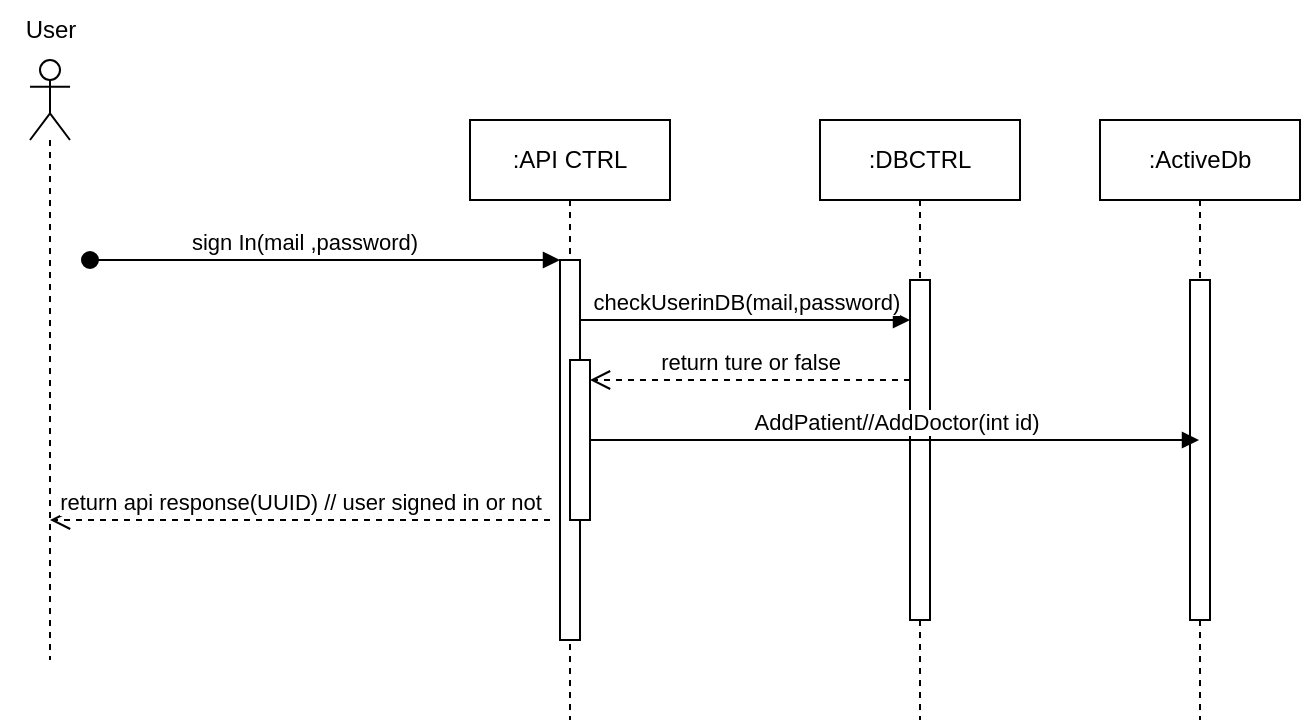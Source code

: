 <mxfile version="22.0.8" type="device">
  <diagram name="Page-1" id="2YBvvXClWsGukQMizWep">
    <mxGraphModel dx="614" dy="275" grid="1" gridSize="10" guides="1" tooltips="1" connect="1" arrows="1" fold="1" page="1" pageScale="1" pageWidth="850" pageHeight="1100" math="0" shadow="0">
      <root>
        <mxCell id="0" />
        <mxCell id="1" parent="0" />
        <mxCell id="Vmi1g4RSNW-AJL4HT-QI-1" value=":API CTRL" style="shape=umlLifeline;perimeter=lifelinePerimeter;whiteSpace=wrap;html=1;container=0;dropTarget=0;collapsible=0;recursiveResize=0;outlineConnect=0;portConstraint=eastwest;newEdgeStyle={&quot;edgeStyle&quot;:&quot;elbowEdgeStyle&quot;,&quot;elbow&quot;:&quot;vertical&quot;,&quot;curved&quot;:0,&quot;rounded&quot;:0};" parent="1" vertex="1">
          <mxGeometry x="325" y="120" width="100" height="300" as="geometry" />
        </mxCell>
        <mxCell id="Vmi1g4RSNW-AJL4HT-QI-2" value="" style="html=1;points=[];perimeter=orthogonalPerimeter;outlineConnect=0;targetShapes=umlLifeline;portConstraint=eastwest;newEdgeStyle={&quot;edgeStyle&quot;:&quot;elbowEdgeStyle&quot;,&quot;elbow&quot;:&quot;vertical&quot;,&quot;curved&quot;:0,&quot;rounded&quot;:0};" parent="Vmi1g4RSNW-AJL4HT-QI-1" vertex="1">
          <mxGeometry x="45" y="70" width="10" height="190" as="geometry" />
        </mxCell>
        <mxCell id="Vmi1g4RSNW-AJL4HT-QI-3" value="sign In(mail ,password)" style="html=1;verticalAlign=bottom;startArrow=oval;endArrow=block;startSize=8;edgeStyle=elbowEdgeStyle;elbow=vertical;curved=0;rounded=0;" parent="Vmi1g4RSNW-AJL4HT-QI-1" target="Vmi1g4RSNW-AJL4HT-QI-2" edge="1">
          <mxGeometry x="-0.091" relative="1" as="geometry">
            <mxPoint x="-190" y="70" as="sourcePoint" />
            <Array as="points">
              <mxPoint x="10" y="70" />
            </Array>
            <mxPoint as="offset" />
          </mxGeometry>
        </mxCell>
        <mxCell id="Vmi1g4RSNW-AJL4HT-QI-4" value="" style="html=1;points=[];perimeter=orthogonalPerimeter;outlineConnect=0;targetShapes=umlLifeline;portConstraint=eastwest;newEdgeStyle={&quot;edgeStyle&quot;:&quot;elbowEdgeStyle&quot;,&quot;elbow&quot;:&quot;vertical&quot;,&quot;curved&quot;:0,&quot;rounded&quot;:0};" parent="Vmi1g4RSNW-AJL4HT-QI-1" vertex="1">
          <mxGeometry x="50" y="120" width="10" height="80" as="geometry" />
        </mxCell>
        <mxCell id="Vmi1g4RSNW-AJL4HT-QI-5" value=":DBCTRL" style="shape=umlLifeline;perimeter=lifelinePerimeter;whiteSpace=wrap;html=1;container=0;dropTarget=0;collapsible=0;recursiveResize=0;outlineConnect=0;portConstraint=eastwest;newEdgeStyle={&quot;edgeStyle&quot;:&quot;elbowEdgeStyle&quot;,&quot;elbow&quot;:&quot;vertical&quot;,&quot;curved&quot;:0,&quot;rounded&quot;:0};" parent="1" vertex="1">
          <mxGeometry x="500" y="120" width="100" height="300" as="geometry" />
        </mxCell>
        <mxCell id="Vmi1g4RSNW-AJL4HT-QI-6" value="" style="html=1;points=[];perimeter=orthogonalPerimeter;outlineConnect=0;targetShapes=umlLifeline;portConstraint=eastwest;newEdgeStyle={&quot;edgeStyle&quot;:&quot;elbowEdgeStyle&quot;,&quot;elbow&quot;:&quot;vertical&quot;,&quot;curved&quot;:0,&quot;rounded&quot;:0};" parent="Vmi1g4RSNW-AJL4HT-QI-5" vertex="1">
          <mxGeometry x="45" y="80" width="10" height="170" as="geometry" />
        </mxCell>
        <mxCell id="Vmi1g4RSNW-AJL4HT-QI-7" value="" style="shape=umlLifeline;perimeter=lifelinePerimeter;whiteSpace=wrap;html=1;container=1;dropTarget=0;collapsible=0;recursiveResize=0;outlineConnect=0;portConstraint=eastwest;newEdgeStyle={&quot;curved&quot;:0,&quot;rounded&quot;:0};participant=umlActor;" parent="1" vertex="1">
          <mxGeometry x="105" y="90" width="20" height="300" as="geometry" />
        </mxCell>
        <mxCell id="Vmi1g4RSNW-AJL4HT-QI-8" value="User" style="text;html=1;align=center;verticalAlign=middle;resizable=0;points=[];autosize=1;strokeColor=none;fillColor=none;" parent="1" vertex="1">
          <mxGeometry x="90" y="60" width="50" height="30" as="geometry" />
        </mxCell>
        <mxCell id="Vmi1g4RSNW-AJL4HT-QI-9" value="checkUserinDB(mail,password)" style="html=1;verticalAlign=bottom;endArrow=block;curved=0;rounded=0;" parent="1" edge="1">
          <mxGeometry width="80" relative="1" as="geometry">
            <mxPoint x="380" y="220" as="sourcePoint" />
            <mxPoint x="545" y="220" as="targetPoint" />
          </mxGeometry>
        </mxCell>
        <mxCell id="Vmi1g4RSNW-AJL4HT-QI-10" value="return ture or false" style="html=1;verticalAlign=bottom;endArrow=open;dashed=1;endSize=8;edgeStyle=elbowEdgeStyle;elbow=vertical;curved=0;rounded=0;" parent="1" edge="1">
          <mxGeometry relative="1" as="geometry">
            <mxPoint x="385" y="250" as="targetPoint" />
            <Array as="points">
              <mxPoint x="455" y="250" />
            </Array>
            <mxPoint x="545" y="250" as="sourcePoint" />
          </mxGeometry>
        </mxCell>
        <mxCell id="Vmi1g4RSNW-AJL4HT-QI-13" value="return api response(UUID) // user signed in or not" style="html=1;verticalAlign=bottom;endArrow=open;dashed=1;endSize=8;edgeStyle=elbowEdgeStyle;elbow=vertical;curved=0;rounded=0;" parent="1" target="Vmi1g4RSNW-AJL4HT-QI-7" edge="1">
          <mxGeometry x="-0.001" relative="1" as="geometry">
            <mxPoint x="205" y="320" as="targetPoint" />
            <Array as="points">
              <mxPoint x="275" y="320" />
            </Array>
            <mxPoint x="365" y="320" as="sourcePoint" />
            <mxPoint as="offset" />
          </mxGeometry>
        </mxCell>
        <mxCell id="WeV3ndIN4x-1-lztklXo-1" value=":ActiveDb" style="shape=umlLifeline;perimeter=lifelinePerimeter;whiteSpace=wrap;html=1;container=0;dropTarget=0;collapsible=0;recursiveResize=0;outlineConnect=0;portConstraint=eastwest;newEdgeStyle={&quot;edgeStyle&quot;:&quot;elbowEdgeStyle&quot;,&quot;elbow&quot;:&quot;vertical&quot;,&quot;curved&quot;:0,&quot;rounded&quot;:0};" vertex="1" parent="1">
          <mxGeometry x="640" y="120" width="100" height="300" as="geometry" />
        </mxCell>
        <mxCell id="WeV3ndIN4x-1-lztklXo-2" value="" style="html=1;points=[];perimeter=orthogonalPerimeter;outlineConnect=0;targetShapes=umlLifeline;portConstraint=eastwest;newEdgeStyle={&quot;edgeStyle&quot;:&quot;elbowEdgeStyle&quot;,&quot;elbow&quot;:&quot;vertical&quot;,&quot;curved&quot;:0,&quot;rounded&quot;:0};" vertex="1" parent="WeV3ndIN4x-1-lztklXo-1">
          <mxGeometry x="45" y="80" width="10" height="170" as="geometry" />
        </mxCell>
        <mxCell id="WeV3ndIN4x-1-lztklXo-3" value="AddPatient//AddDoctor(int id)" style="html=1;verticalAlign=bottom;endArrow=block;curved=0;rounded=0;" edge="1" parent="1" source="Vmi1g4RSNW-AJL4HT-QI-4" target="WeV3ndIN4x-1-lztklXo-1">
          <mxGeometry width="80" relative="1" as="geometry">
            <mxPoint x="390" y="280" as="sourcePoint" />
            <mxPoint x="555" y="280" as="targetPoint" />
          </mxGeometry>
        </mxCell>
      </root>
    </mxGraphModel>
  </diagram>
</mxfile>
